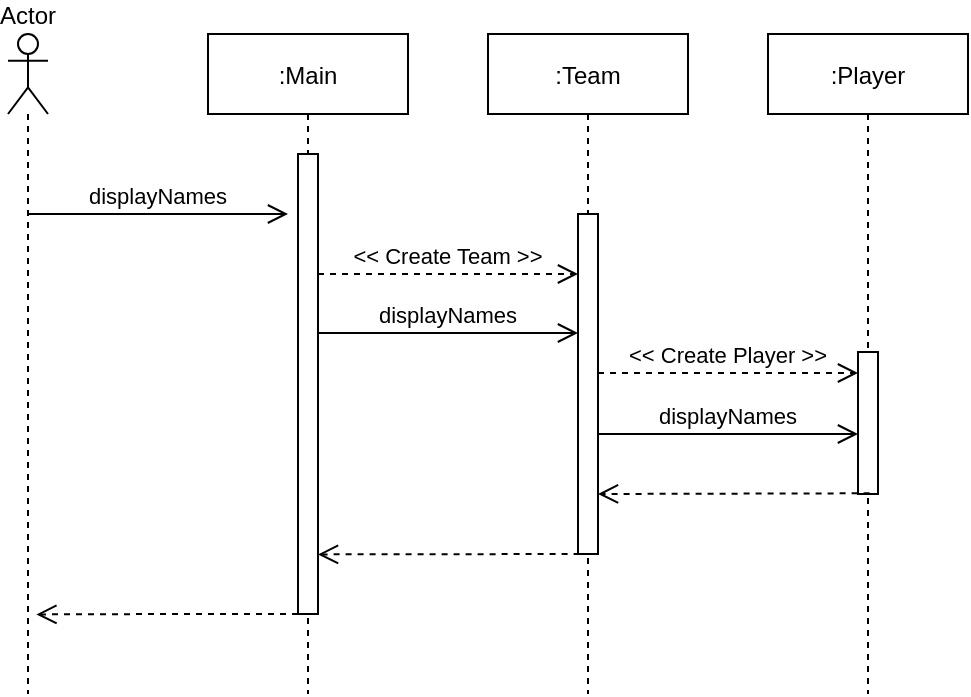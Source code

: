 <mxfile version="20.6.0" type="device"><diagram id="kgpKYQtTHZ0yAKxKKP6v" name="Page-1"><mxGraphModel dx="1038" dy="547" grid="1" gridSize="10" guides="1" tooltips="1" connect="1" arrows="1" fold="1" page="1" pageScale="1" pageWidth="850" pageHeight="1100" math="0" shadow="0"><root><mxCell id="0"/><mxCell id="1" parent="0"/><mxCell id="f-J-7v8AgsaBhs5v2cB_-3" value="displayNames" style="verticalAlign=bottom;endArrow=open;endSize=8;shadow=0;strokeWidth=1;" edge="1" parent="1"><mxGeometry relative="1" as="geometry"><mxPoint x="610" y="270" as="targetPoint"/><mxPoint x="480" y="270" as="sourcePoint"/></mxGeometry></mxCell><mxCell id="3nuBFxr9cyL0pnOWT2aG-1" value=":Main" style="shape=umlLifeline;perimeter=lifelinePerimeter;container=1;collapsible=0;recursiveResize=0;rounded=0;shadow=0;strokeWidth=1;" parent="1" vertex="1"><mxGeometry x="285" y="70" width="100" height="330" as="geometry"/></mxCell><mxCell id="f-J-7v8AgsaBhs5v2cB_-13" value="" style="points=[];perimeter=orthogonalPerimeter;rounded=0;shadow=0;strokeWidth=1;" vertex="1" parent="3nuBFxr9cyL0pnOWT2aG-1"><mxGeometry x="45" y="60" width="10" height="230" as="geometry"/></mxCell><mxCell id="f-J-7v8AgsaBhs5v2cB_-14" value="&lt;&lt; Create Team &gt;&gt;" style="verticalAlign=bottom;endArrow=open;endSize=8;shadow=0;strokeWidth=1;dashed=1;" edge="1" parent="3nuBFxr9cyL0pnOWT2aG-1"><mxGeometry relative="1" as="geometry"><mxPoint x="185" y="120" as="targetPoint"/><mxPoint x="55" y="120" as="sourcePoint"/><Array as="points"/></mxGeometry></mxCell><mxCell id="3nuBFxr9cyL0pnOWT2aG-5" value=":Team" style="shape=umlLifeline;perimeter=lifelinePerimeter;container=1;collapsible=0;recursiveResize=0;rounded=0;shadow=0;strokeWidth=1;" parent="1" vertex="1"><mxGeometry x="425" y="70" width="100" height="330" as="geometry"/></mxCell><mxCell id="3nuBFxr9cyL0pnOWT2aG-6" value="" style="points=[];perimeter=orthogonalPerimeter;rounded=0;shadow=0;strokeWidth=1;" parent="3nuBFxr9cyL0pnOWT2aG-5" vertex="1"><mxGeometry x="45" y="90" width="10" height="170" as="geometry"/></mxCell><mxCell id="3nuBFxr9cyL0pnOWT2aG-10" value="displayNames" style="verticalAlign=bottom;endArrow=open;endSize=8;shadow=0;strokeWidth=1;" parent="1" edge="1"><mxGeometry relative="1" as="geometry"><mxPoint x="470" y="219.5" as="targetPoint"/><mxPoint x="340" y="219.5" as="sourcePoint"/><Array as="points"/></mxGeometry></mxCell><mxCell id="f-J-7v8AgsaBhs5v2cB_-1" value=":Player" style="shape=umlLifeline;perimeter=lifelinePerimeter;container=1;collapsible=0;recursiveResize=0;rounded=0;shadow=0;strokeWidth=1;" vertex="1" parent="1"><mxGeometry x="565" y="70" width="100" height="330" as="geometry"/></mxCell><mxCell id="f-J-7v8AgsaBhs5v2cB_-2" value="" style="points=[];perimeter=orthogonalPerimeter;rounded=0;shadow=0;strokeWidth=1;" vertex="1" parent="f-J-7v8AgsaBhs5v2cB_-1"><mxGeometry x="45" y="159" width="10" height="71" as="geometry"/></mxCell><mxCell id="f-J-7v8AgsaBhs5v2cB_-15" value="&lt;&lt; Create Player &gt;&gt;" style="verticalAlign=bottom;endArrow=open;endSize=8;shadow=0;strokeWidth=1;dashed=1;" edge="1" parent="f-J-7v8AgsaBhs5v2cB_-1"><mxGeometry relative="1" as="geometry"><mxPoint x="45" y="169.5" as="targetPoint"/><mxPoint x="-85" y="169.5" as="sourcePoint"/><Array as="points"/></mxGeometry></mxCell><mxCell id="f-J-7v8AgsaBhs5v2cB_-4" value="" style="verticalAlign=bottom;endArrow=open;endSize=8;exitX=0.58;exitY=0.995;shadow=0;strokeWidth=1;exitDx=0;exitDy=0;exitPerimeter=0;dashed=1;" edge="1" parent="1" source="f-J-7v8AgsaBhs5v2cB_-2"><mxGeometry relative="1" as="geometry"><mxPoint x="480" y="300" as="targetPoint"/><mxPoint x="552.5" y="289" as="sourcePoint"/></mxGeometry></mxCell><mxCell id="f-J-7v8AgsaBhs5v2cB_-7" value="Actor" style="shape=umlLifeline;participant=umlActor;perimeter=lifelinePerimeter;whiteSpace=wrap;html=1;container=1;collapsible=0;recursiveResize=0;verticalAlign=bottom;spacingTop=36;outlineConnect=0;size=40;align=center;labelPosition=center;verticalLabelPosition=top;" vertex="1" parent="1"><mxGeometry x="185" y="70" width="20" height="330" as="geometry"/></mxCell><mxCell id="f-J-7v8AgsaBhs5v2cB_-12" value="displayNames" style="verticalAlign=bottom;endArrow=open;endSize=8;shadow=0;strokeWidth=1;" edge="1" parent="1"><mxGeometry relative="1" as="geometry"><mxPoint x="325" y="160" as="targetPoint"/><mxPoint x="195" y="160" as="sourcePoint"/></mxGeometry></mxCell><mxCell id="f-J-7v8AgsaBhs5v2cB_-11" value="" style="verticalAlign=bottom;endArrow=open;endSize=8;exitX=0.58;exitY=0.995;shadow=0;strokeWidth=1;exitDx=0;exitDy=0;exitPerimeter=0;dashed=1;" edge="1" parent="1"><mxGeometry relative="1" as="geometry"><mxPoint x="340" y="330.2" as="targetPoint"/><mxPoint x="470.8" y="330.0" as="sourcePoint"/></mxGeometry></mxCell><mxCell id="f-J-7v8AgsaBhs5v2cB_-16" value="" style="verticalAlign=bottom;endArrow=open;endSize=8;exitX=0.58;exitY=0.995;shadow=0;strokeWidth=1;exitDx=0;exitDy=0;exitPerimeter=0;dashed=1;" edge="1" parent="1"><mxGeometry relative="1" as="geometry"><mxPoint x="199.2" y="360.2" as="targetPoint"/><mxPoint x="330" y="360" as="sourcePoint"/><Array as="points"><mxPoint x="270" y="360"/></Array></mxGeometry></mxCell></root></mxGraphModel></diagram></mxfile>